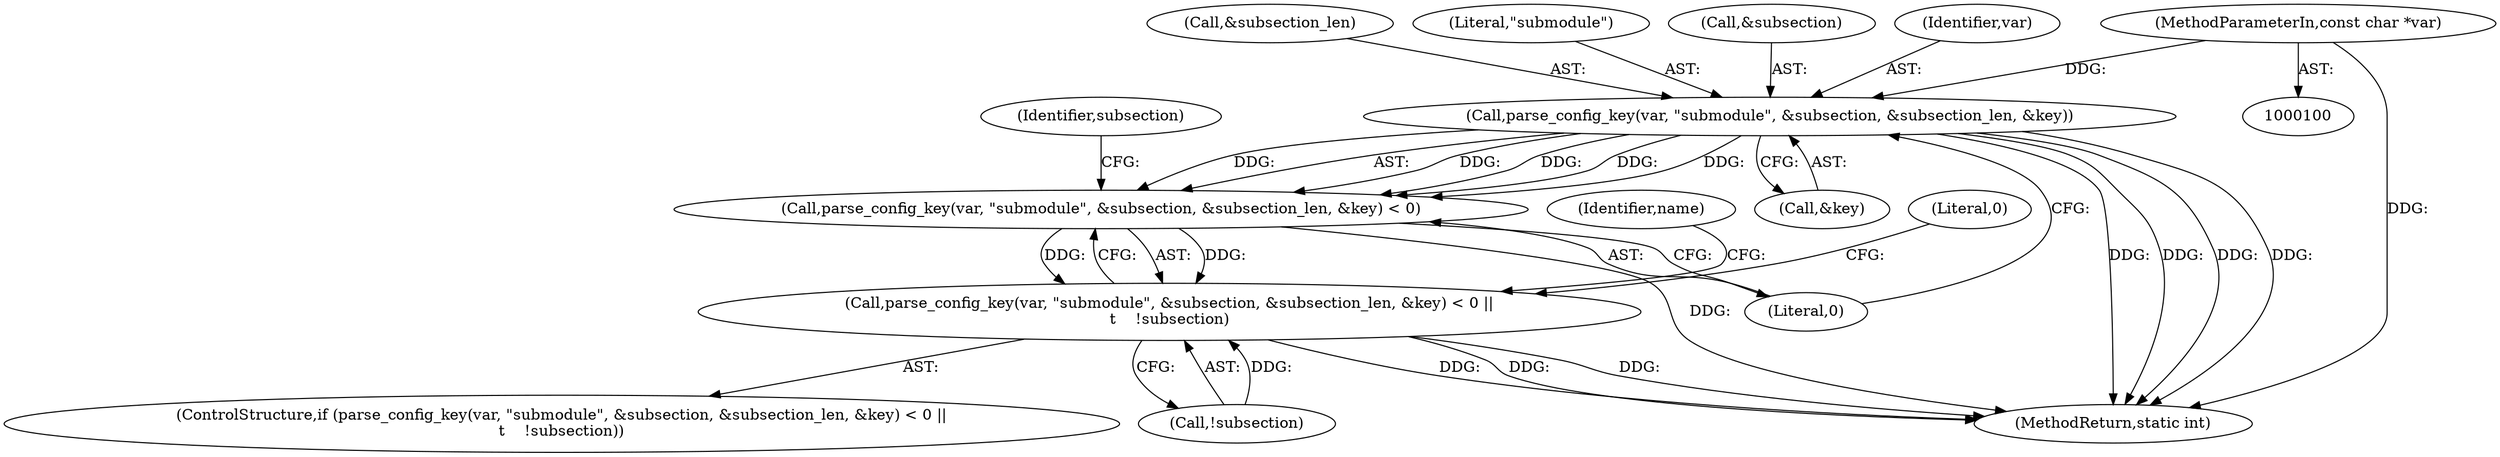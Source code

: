 digraph "0_git_1a7fd1fb2998002da6e9ff2ee46e1bdd25ee8404@pointer" {
"1000116" [label="(Call,parse_config_key(var, \"submodule\", &subsection, &subsection_len, &key))"];
"1000101" [label="(MethodParameterIn,const char *var)"];
"1000115" [label="(Call,parse_config_key(var, \"submodule\", &subsection, &subsection_len, &key) < 0)"];
"1000114" [label="(Call,parse_config_key(var, \"submodule\", &subsection, &subsection_len, &key) < 0 ||\n\t    !subsection)"];
"1000121" [label="(Call,&subsection_len)"];
"1000114" [label="(Call,parse_config_key(var, \"submodule\", &subsection, &subsection_len, &key) < 0 ||\n\t    !subsection)"];
"1000125" [label="(Literal,0)"];
"1000101" [label="(MethodParameterIn,const char *var)"];
"1000113" [label="(ControlStructure,if (parse_config_key(var, \"submodule\", &subsection, &subsection_len, &key) < 0 ||\n\t    !subsection))"];
"1000131" [label="(Identifier,name)"];
"1000123" [label="(Call,&key)"];
"1000206" [label="(MethodReturn,static int)"];
"1000116" [label="(Call,parse_config_key(var, \"submodule\", &subsection, &subsection_len, &key))"];
"1000126" [label="(Call,!subsection)"];
"1000129" [label="(Literal,0)"];
"1000127" [label="(Identifier,subsection)"];
"1000118" [label="(Literal,\"submodule\")"];
"1000119" [label="(Call,&subsection)"];
"1000115" [label="(Call,parse_config_key(var, \"submodule\", &subsection, &subsection_len, &key) < 0)"];
"1000117" [label="(Identifier,var)"];
"1000116" -> "1000115"  [label="AST: "];
"1000116" -> "1000123"  [label="CFG: "];
"1000117" -> "1000116"  [label="AST: "];
"1000118" -> "1000116"  [label="AST: "];
"1000119" -> "1000116"  [label="AST: "];
"1000121" -> "1000116"  [label="AST: "];
"1000123" -> "1000116"  [label="AST: "];
"1000125" -> "1000116"  [label="CFG: "];
"1000116" -> "1000206"  [label="DDG: "];
"1000116" -> "1000206"  [label="DDG: "];
"1000116" -> "1000206"  [label="DDG: "];
"1000116" -> "1000206"  [label="DDG: "];
"1000116" -> "1000115"  [label="DDG: "];
"1000116" -> "1000115"  [label="DDG: "];
"1000116" -> "1000115"  [label="DDG: "];
"1000116" -> "1000115"  [label="DDG: "];
"1000116" -> "1000115"  [label="DDG: "];
"1000101" -> "1000116"  [label="DDG: "];
"1000101" -> "1000100"  [label="AST: "];
"1000101" -> "1000206"  [label="DDG: "];
"1000115" -> "1000114"  [label="AST: "];
"1000115" -> "1000125"  [label="CFG: "];
"1000125" -> "1000115"  [label="AST: "];
"1000127" -> "1000115"  [label="CFG: "];
"1000114" -> "1000115"  [label="CFG: "];
"1000115" -> "1000206"  [label="DDG: "];
"1000115" -> "1000114"  [label="DDG: "];
"1000115" -> "1000114"  [label="DDG: "];
"1000114" -> "1000113"  [label="AST: "];
"1000114" -> "1000126"  [label="CFG: "];
"1000126" -> "1000114"  [label="AST: "];
"1000129" -> "1000114"  [label="CFG: "];
"1000131" -> "1000114"  [label="CFG: "];
"1000114" -> "1000206"  [label="DDG: "];
"1000114" -> "1000206"  [label="DDG: "];
"1000114" -> "1000206"  [label="DDG: "];
"1000126" -> "1000114"  [label="DDG: "];
}

